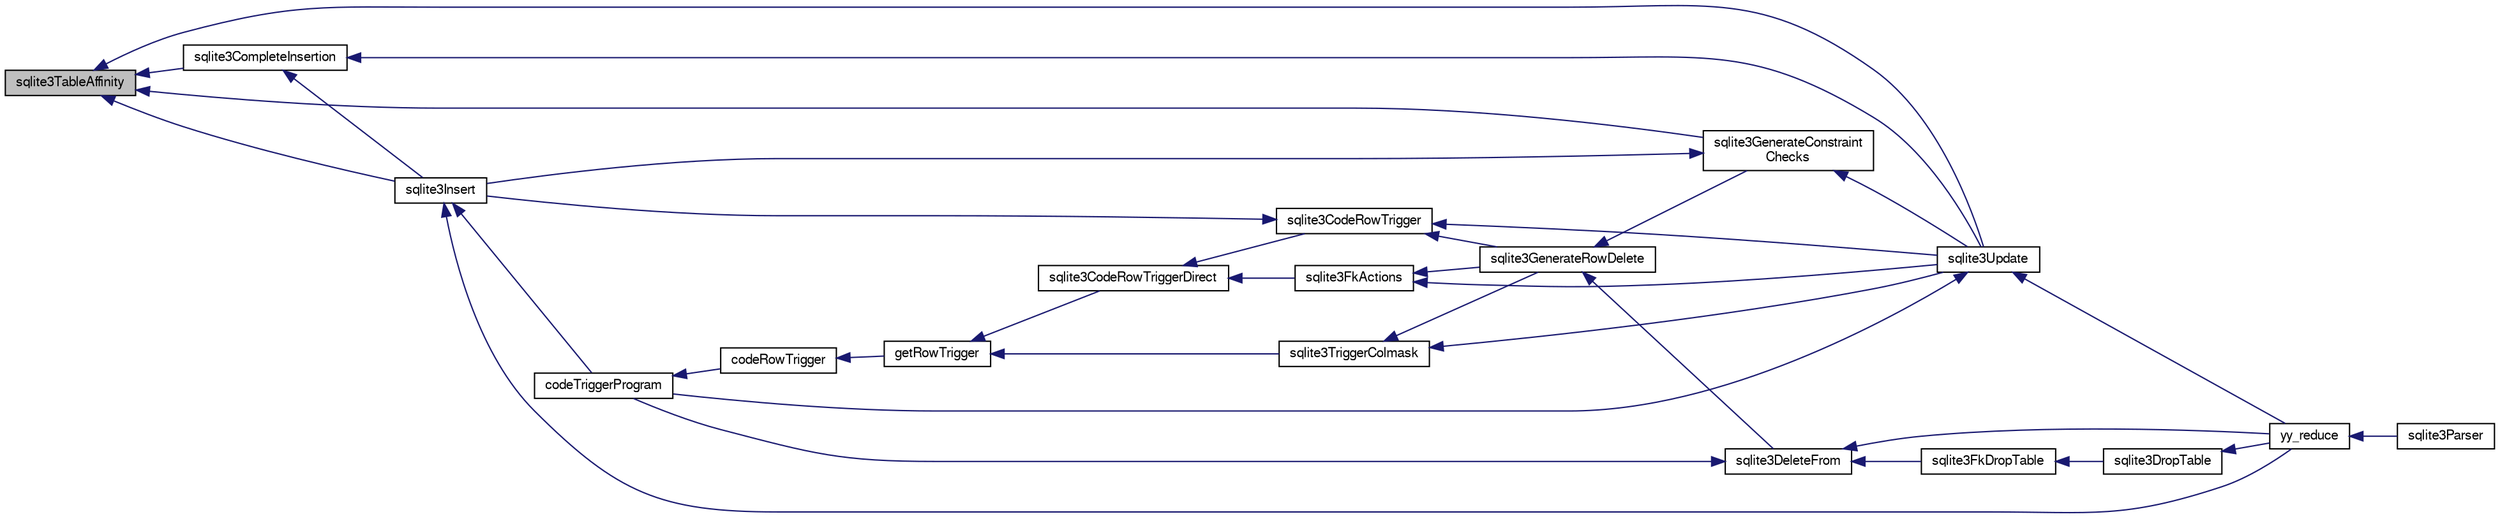 digraph "sqlite3TableAffinity"
{
  edge [fontname="FreeSans",fontsize="10",labelfontname="FreeSans",labelfontsize="10"];
  node [fontname="FreeSans",fontsize="10",shape=record];
  rankdir="LR";
  Node721550 [label="sqlite3TableAffinity",height=0.2,width=0.4,color="black", fillcolor="grey75", style="filled", fontcolor="black"];
  Node721550 -> Node721551 [dir="back",color="midnightblue",fontsize="10",style="solid",fontname="FreeSans"];
  Node721551 [label="sqlite3Insert",height=0.2,width=0.4,color="black", fillcolor="white", style="filled",URL="$sqlite3_8c.html#a5b17c9c2000bae6bdff8e6be48d7dc2b"];
  Node721551 -> Node721552 [dir="back",color="midnightblue",fontsize="10",style="solid",fontname="FreeSans"];
  Node721552 [label="codeTriggerProgram",height=0.2,width=0.4,color="black", fillcolor="white", style="filled",URL="$sqlite3_8c.html#a120801f59d9281d201d2ff4b2606836e"];
  Node721552 -> Node721553 [dir="back",color="midnightblue",fontsize="10",style="solid",fontname="FreeSans"];
  Node721553 [label="codeRowTrigger",height=0.2,width=0.4,color="black", fillcolor="white", style="filled",URL="$sqlite3_8c.html#a463cea5aaaf388b560b206570a0022fc"];
  Node721553 -> Node721554 [dir="back",color="midnightblue",fontsize="10",style="solid",fontname="FreeSans"];
  Node721554 [label="getRowTrigger",height=0.2,width=0.4,color="black", fillcolor="white", style="filled",URL="$sqlite3_8c.html#a69626ef20b540d1a2b19cf56f3f45689"];
  Node721554 -> Node721555 [dir="back",color="midnightblue",fontsize="10",style="solid",fontname="FreeSans"];
  Node721555 [label="sqlite3CodeRowTriggerDirect",height=0.2,width=0.4,color="black", fillcolor="white", style="filled",URL="$sqlite3_8c.html#ad92829f9001bcf89a0299dad5a48acd4"];
  Node721555 -> Node721556 [dir="back",color="midnightblue",fontsize="10",style="solid",fontname="FreeSans"];
  Node721556 [label="sqlite3FkActions",height=0.2,width=0.4,color="black", fillcolor="white", style="filled",URL="$sqlite3_8c.html#a39159bd1623724946c22355ba7f3ef90"];
  Node721556 -> Node721557 [dir="back",color="midnightblue",fontsize="10",style="solid",fontname="FreeSans"];
  Node721557 [label="sqlite3GenerateRowDelete",height=0.2,width=0.4,color="black", fillcolor="white", style="filled",URL="$sqlite3_8c.html#a2c76cbf3027fc18fdbb8cb4cd96b77d9"];
  Node721557 -> Node721558 [dir="back",color="midnightblue",fontsize="10",style="solid",fontname="FreeSans"];
  Node721558 [label="sqlite3DeleteFrom",height=0.2,width=0.4,color="black", fillcolor="white", style="filled",URL="$sqlite3_8c.html#ab9b4b45349188b49eabb23f94608a091"];
  Node721558 -> Node721559 [dir="back",color="midnightblue",fontsize="10",style="solid",fontname="FreeSans"];
  Node721559 [label="sqlite3FkDropTable",height=0.2,width=0.4,color="black", fillcolor="white", style="filled",URL="$sqlite3_8c.html#a1218c6fc74e89152ceaa4760e82f5ef9"];
  Node721559 -> Node721560 [dir="back",color="midnightblue",fontsize="10",style="solid",fontname="FreeSans"];
  Node721560 [label="sqlite3DropTable",height=0.2,width=0.4,color="black", fillcolor="white", style="filled",URL="$sqlite3_8c.html#a5534f77364b5568783c0e50db3c9defb"];
  Node721560 -> Node721561 [dir="back",color="midnightblue",fontsize="10",style="solid",fontname="FreeSans"];
  Node721561 [label="yy_reduce",height=0.2,width=0.4,color="black", fillcolor="white", style="filled",URL="$sqlite3_8c.html#a7c419a9b25711c666a9a2449ef377f14"];
  Node721561 -> Node721562 [dir="back",color="midnightblue",fontsize="10",style="solid",fontname="FreeSans"];
  Node721562 [label="sqlite3Parser",height=0.2,width=0.4,color="black", fillcolor="white", style="filled",URL="$sqlite3_8c.html#a0327d71a5fabe0b6a343d78a2602e72a"];
  Node721558 -> Node721552 [dir="back",color="midnightblue",fontsize="10",style="solid",fontname="FreeSans"];
  Node721558 -> Node721561 [dir="back",color="midnightblue",fontsize="10",style="solid",fontname="FreeSans"];
  Node721557 -> Node721563 [dir="back",color="midnightblue",fontsize="10",style="solid",fontname="FreeSans"];
  Node721563 [label="sqlite3GenerateConstraint\lChecks",height=0.2,width=0.4,color="black", fillcolor="white", style="filled",URL="$sqlite3_8c.html#aef639c1e6a0c0a67ca6e7690ad931bd2"];
  Node721563 -> Node721551 [dir="back",color="midnightblue",fontsize="10",style="solid",fontname="FreeSans"];
  Node721563 -> Node721564 [dir="back",color="midnightblue",fontsize="10",style="solid",fontname="FreeSans"];
  Node721564 [label="sqlite3Update",height=0.2,width=0.4,color="black", fillcolor="white", style="filled",URL="$sqlite3_8c.html#ac5aa67c46e8cc8174566fabe6809fafa"];
  Node721564 -> Node721552 [dir="back",color="midnightblue",fontsize="10",style="solid",fontname="FreeSans"];
  Node721564 -> Node721561 [dir="back",color="midnightblue",fontsize="10",style="solid",fontname="FreeSans"];
  Node721556 -> Node721564 [dir="back",color="midnightblue",fontsize="10",style="solid",fontname="FreeSans"];
  Node721555 -> Node721565 [dir="back",color="midnightblue",fontsize="10",style="solid",fontname="FreeSans"];
  Node721565 [label="sqlite3CodeRowTrigger",height=0.2,width=0.4,color="black", fillcolor="white", style="filled",URL="$sqlite3_8c.html#a37f21393c74de4d01b16761ee9abacd9"];
  Node721565 -> Node721557 [dir="back",color="midnightblue",fontsize="10",style="solid",fontname="FreeSans"];
  Node721565 -> Node721551 [dir="back",color="midnightblue",fontsize="10",style="solid",fontname="FreeSans"];
  Node721565 -> Node721564 [dir="back",color="midnightblue",fontsize="10",style="solid",fontname="FreeSans"];
  Node721554 -> Node721566 [dir="back",color="midnightblue",fontsize="10",style="solid",fontname="FreeSans"];
  Node721566 [label="sqlite3TriggerColmask",height=0.2,width=0.4,color="black", fillcolor="white", style="filled",URL="$sqlite3_8c.html#acace8e99e37ae5e84ea03c65e820c540"];
  Node721566 -> Node721557 [dir="back",color="midnightblue",fontsize="10",style="solid",fontname="FreeSans"];
  Node721566 -> Node721564 [dir="back",color="midnightblue",fontsize="10",style="solid",fontname="FreeSans"];
  Node721551 -> Node721561 [dir="back",color="midnightblue",fontsize="10",style="solid",fontname="FreeSans"];
  Node721550 -> Node721563 [dir="back",color="midnightblue",fontsize="10",style="solid",fontname="FreeSans"];
  Node721550 -> Node721567 [dir="back",color="midnightblue",fontsize="10",style="solid",fontname="FreeSans"];
  Node721567 [label="sqlite3CompleteInsertion",height=0.2,width=0.4,color="black", fillcolor="white", style="filled",URL="$sqlite3_8c.html#a782d99c5a597a450d4361d87d93e59f5"];
  Node721567 -> Node721551 [dir="back",color="midnightblue",fontsize="10",style="solid",fontname="FreeSans"];
  Node721567 -> Node721564 [dir="back",color="midnightblue",fontsize="10",style="solid",fontname="FreeSans"];
  Node721550 -> Node721564 [dir="back",color="midnightblue",fontsize="10",style="solid",fontname="FreeSans"];
}
